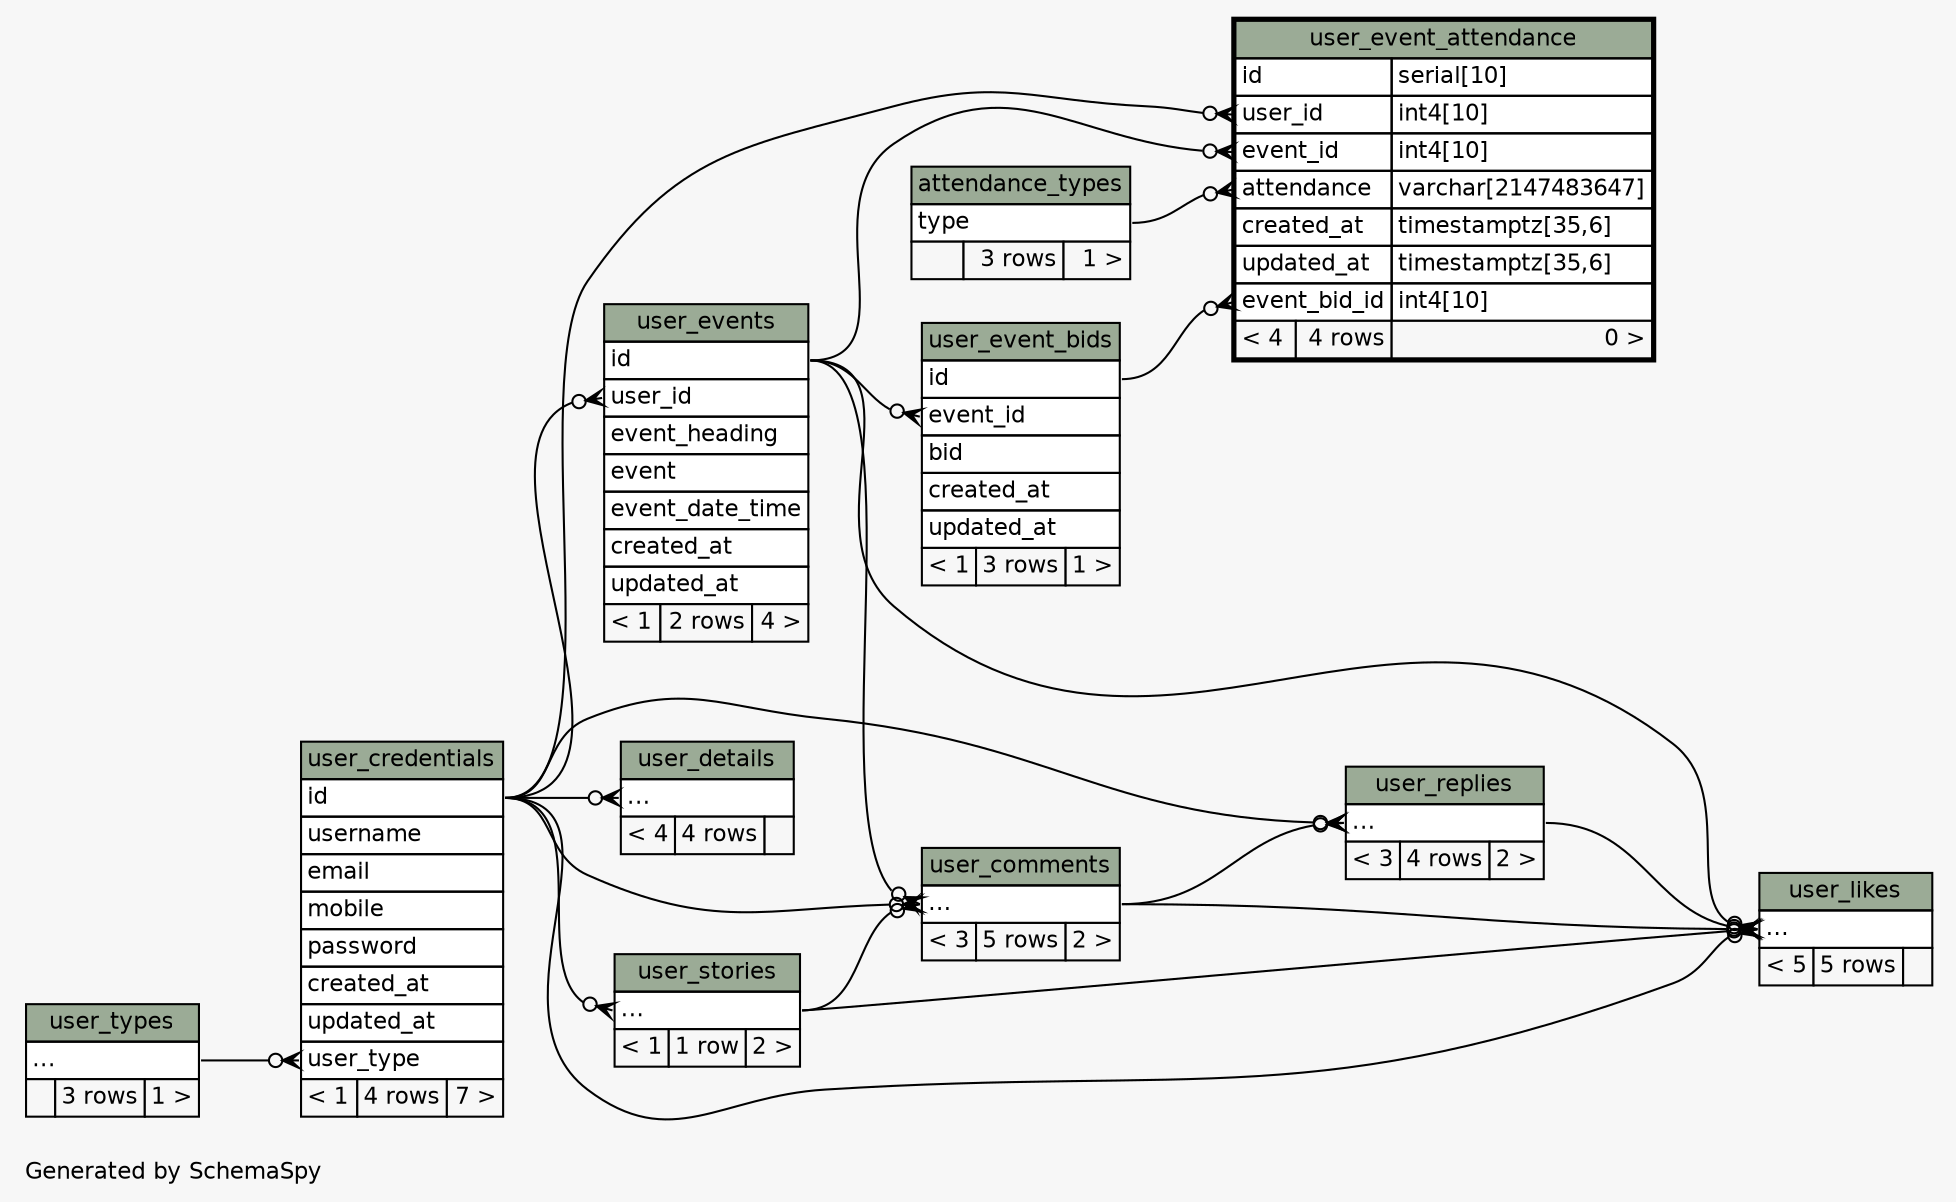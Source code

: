 // dot 2.38.0 on Linux 4.4.0-57-generic
// SchemaSpy rev 590
digraph "twoDegreesRelationshipsDiagram" {
  graph [
    rankdir="RL"
    bgcolor="#f7f7f7"
    label="\nGenerated by SchemaSpy"
    labeljust="l"
    nodesep="0.18"
    ranksep="0.46"
    fontname="Helvetica"
    fontsize="11"
  ];
  node [
    fontname="Helvetica"
    fontsize="11"
    shape="plaintext"
  ];
  edge [
    arrowsize="0.8"
  ];
  "user_comments":"elipses":w -> "user_events":"id":e [arrowhead=none dir=back arrowtail=crowodot];
  "user_comments":"elipses":w -> "user_stories":"elipses":e [arrowhead=none dir=back arrowtail=crowodot];
  "user_comments":"elipses":w -> "user_credentials":"id":e [arrowhead=none dir=back arrowtail=crowodot];
  "user_credentials":"user_type":w -> "user_types":"elipses":e [arrowhead=none dir=back arrowtail=crowodot];
  "user_details":"elipses":w -> "user_credentials":"id":e [arrowhead=none dir=back arrowtail=crowodot];
  "user_event_attendance":"attendance":w -> "attendance_types":"type":e [arrowhead=none dir=back arrowtail=crowodot];
  "user_event_attendance":"event_bid_id":w -> "user_event_bids":"id":e [arrowhead=none dir=back arrowtail=crowodot];
  "user_event_attendance":"event_id":w -> "user_events":"id":e [arrowhead=none dir=back arrowtail=crowodot];
  "user_event_attendance":"user_id":w -> "user_credentials":"id":e [arrowhead=none dir=back arrowtail=crowodot];
  "user_event_bids":"event_id":w -> "user_events":"id":e [arrowhead=none dir=back arrowtail=crowodot];
  "user_events":"user_id":w -> "user_credentials":"id":e [arrowhead=none dir=back arrowtail=crowodot];
  "user_likes":"elipses":w -> "user_comments":"elipses":e [arrowhead=none dir=back arrowtail=crowodot];
  "user_likes":"elipses":w -> "user_events":"id":e [arrowhead=none dir=back arrowtail=crowodot];
  "user_likes":"elipses":w -> "user_replies":"elipses":e [arrowhead=none dir=back arrowtail=crowodot];
  "user_likes":"elipses":w -> "user_stories":"elipses":e [arrowhead=none dir=back arrowtail=crowodot];
  "user_likes":"elipses":w -> "user_credentials":"id":e [arrowhead=none dir=back arrowtail=crowodot];
  "user_replies":"elipses":w -> "user_comments":"elipses":e [arrowhead=none dir=back arrowtail=crowodot];
  "user_replies":"elipses":w -> "user_credentials":"id":e [arrowhead=none dir=back arrowtail=crowodot];
  "user_stories":"elipses":w -> "user_credentials":"id":e [arrowhead=none dir=back arrowtail=crowodot];
  "attendance_types" [
    label=<
    <TABLE BORDER="0" CELLBORDER="1" CELLSPACING="0" BGCOLOR="#ffffff">
      <TR><TD COLSPAN="3" BGCOLOR="#9bab96" ALIGN="CENTER">attendance_types</TD></TR>
      <TR><TD PORT="type" COLSPAN="3" ALIGN="LEFT">type</TD></TR>
      <TR><TD ALIGN="LEFT" BGCOLOR="#f7f7f7">  </TD><TD ALIGN="RIGHT" BGCOLOR="#f7f7f7">3 rows</TD><TD ALIGN="RIGHT" BGCOLOR="#f7f7f7">1 &gt;</TD></TR>
    </TABLE>>
    URL="attendance_types.html"
    tooltip="attendance_types"
  ];
  "user_comments" [
    label=<
    <TABLE BORDER="0" CELLBORDER="1" CELLSPACING="0" BGCOLOR="#ffffff">
      <TR><TD COLSPAN="3" BGCOLOR="#9bab96" ALIGN="CENTER">user_comments</TD></TR>
      <TR><TD PORT="elipses" COLSPAN="3" ALIGN="LEFT">...</TD></TR>
      <TR><TD ALIGN="LEFT" BGCOLOR="#f7f7f7">&lt; 3</TD><TD ALIGN="RIGHT" BGCOLOR="#f7f7f7">5 rows</TD><TD ALIGN="RIGHT" BGCOLOR="#f7f7f7">2 &gt;</TD></TR>
    </TABLE>>
    URL="user_comments.html"
    tooltip="user_comments"
  ];
  "user_credentials" [
    label=<
    <TABLE BORDER="0" CELLBORDER="1" CELLSPACING="0" BGCOLOR="#ffffff">
      <TR><TD COLSPAN="3" BGCOLOR="#9bab96" ALIGN="CENTER">user_credentials</TD></TR>
      <TR><TD PORT="id" COLSPAN="3" ALIGN="LEFT">id</TD></TR>
      <TR><TD PORT="username" COLSPAN="3" ALIGN="LEFT">username</TD></TR>
      <TR><TD PORT="email" COLSPAN="3" ALIGN="LEFT">email</TD></TR>
      <TR><TD PORT="mobile" COLSPAN="3" ALIGN="LEFT">mobile</TD></TR>
      <TR><TD PORT="password" COLSPAN="3" ALIGN="LEFT">password</TD></TR>
      <TR><TD PORT="created_at" COLSPAN="3" ALIGN="LEFT">created_at</TD></TR>
      <TR><TD PORT="updated_at" COLSPAN="3" ALIGN="LEFT">updated_at</TD></TR>
      <TR><TD PORT="user_type" COLSPAN="3" ALIGN="LEFT">user_type</TD></TR>
      <TR><TD ALIGN="LEFT" BGCOLOR="#f7f7f7">&lt; 1</TD><TD ALIGN="RIGHT" BGCOLOR="#f7f7f7">4 rows</TD><TD ALIGN="RIGHT" BGCOLOR="#f7f7f7">7 &gt;</TD></TR>
    </TABLE>>
    URL="user_credentials.html"
    tooltip="user_credentials"
  ];
  "user_details" [
    label=<
    <TABLE BORDER="0" CELLBORDER="1" CELLSPACING="0" BGCOLOR="#ffffff">
      <TR><TD COLSPAN="3" BGCOLOR="#9bab96" ALIGN="CENTER">user_details</TD></TR>
      <TR><TD PORT="elipses" COLSPAN="3" ALIGN="LEFT">...</TD></TR>
      <TR><TD ALIGN="LEFT" BGCOLOR="#f7f7f7">&lt; 4</TD><TD ALIGN="RIGHT" BGCOLOR="#f7f7f7">4 rows</TD><TD ALIGN="RIGHT" BGCOLOR="#f7f7f7">  </TD></TR>
    </TABLE>>
    URL="user_details.html"
    tooltip="user_details"
  ];
  "user_event_attendance" [
    label=<
    <TABLE BORDER="2" CELLBORDER="1" CELLSPACING="0" BGCOLOR="#ffffff">
      <TR><TD COLSPAN="3" BGCOLOR="#9bab96" ALIGN="CENTER">user_event_attendance</TD></TR>
      <TR><TD PORT="id" COLSPAN="2" ALIGN="LEFT">id</TD><TD PORT="id.type" ALIGN="LEFT">serial[10]</TD></TR>
      <TR><TD PORT="user_id" COLSPAN="2" ALIGN="LEFT">user_id</TD><TD PORT="user_id.type" ALIGN="LEFT">int4[10]</TD></TR>
      <TR><TD PORT="event_id" COLSPAN="2" ALIGN="LEFT">event_id</TD><TD PORT="event_id.type" ALIGN="LEFT">int4[10]</TD></TR>
      <TR><TD PORT="attendance" COLSPAN="2" ALIGN="LEFT">attendance</TD><TD PORT="attendance.type" ALIGN="LEFT">varchar[2147483647]</TD></TR>
      <TR><TD PORT="created_at" COLSPAN="2" ALIGN="LEFT">created_at</TD><TD PORT="created_at.type" ALIGN="LEFT">timestamptz[35,6]</TD></TR>
      <TR><TD PORT="updated_at" COLSPAN="2" ALIGN="LEFT">updated_at</TD><TD PORT="updated_at.type" ALIGN="LEFT">timestamptz[35,6]</TD></TR>
      <TR><TD PORT="event_bid_id" COLSPAN="2" ALIGN="LEFT">event_bid_id</TD><TD PORT="event_bid_id.type" ALIGN="LEFT">int4[10]</TD></TR>
      <TR><TD ALIGN="LEFT" BGCOLOR="#f7f7f7">&lt; 4</TD><TD ALIGN="RIGHT" BGCOLOR="#f7f7f7">4 rows</TD><TD ALIGN="RIGHT" BGCOLOR="#f7f7f7">0 &gt;</TD></TR>
    </TABLE>>
    URL="user_event_attendance.html"
    tooltip="user_event_attendance"
  ];
  "user_event_bids" [
    label=<
    <TABLE BORDER="0" CELLBORDER="1" CELLSPACING="0" BGCOLOR="#ffffff">
      <TR><TD COLSPAN="3" BGCOLOR="#9bab96" ALIGN="CENTER">user_event_bids</TD></TR>
      <TR><TD PORT="id" COLSPAN="3" ALIGN="LEFT">id</TD></TR>
      <TR><TD PORT="event_id" COLSPAN="3" ALIGN="LEFT">event_id</TD></TR>
      <TR><TD PORT="bid" COLSPAN="3" ALIGN="LEFT">bid</TD></TR>
      <TR><TD PORT="created_at" COLSPAN="3" ALIGN="LEFT">created_at</TD></TR>
      <TR><TD PORT="updated_at" COLSPAN="3" ALIGN="LEFT">updated_at</TD></TR>
      <TR><TD ALIGN="LEFT" BGCOLOR="#f7f7f7">&lt; 1</TD><TD ALIGN="RIGHT" BGCOLOR="#f7f7f7">3 rows</TD><TD ALIGN="RIGHT" BGCOLOR="#f7f7f7">1 &gt;</TD></TR>
    </TABLE>>
    URL="user_event_bids.html"
    tooltip="user_event_bids"
  ];
  "user_events" [
    label=<
    <TABLE BORDER="0" CELLBORDER="1" CELLSPACING="0" BGCOLOR="#ffffff">
      <TR><TD COLSPAN="3" BGCOLOR="#9bab96" ALIGN="CENTER">user_events</TD></TR>
      <TR><TD PORT="id" COLSPAN="3" ALIGN="LEFT">id</TD></TR>
      <TR><TD PORT="user_id" COLSPAN="3" ALIGN="LEFT">user_id</TD></TR>
      <TR><TD PORT="event_heading" COLSPAN="3" ALIGN="LEFT">event_heading</TD></TR>
      <TR><TD PORT="event" COLSPAN="3" ALIGN="LEFT">event</TD></TR>
      <TR><TD PORT="event_date_time" COLSPAN="3" ALIGN="LEFT">event_date_time</TD></TR>
      <TR><TD PORT="created_at" COLSPAN="3" ALIGN="LEFT">created_at</TD></TR>
      <TR><TD PORT="updated_at" COLSPAN="3" ALIGN="LEFT">updated_at</TD></TR>
      <TR><TD ALIGN="LEFT" BGCOLOR="#f7f7f7">&lt; 1</TD><TD ALIGN="RIGHT" BGCOLOR="#f7f7f7">2 rows</TD><TD ALIGN="RIGHT" BGCOLOR="#f7f7f7">4 &gt;</TD></TR>
    </TABLE>>
    URL="user_events.html"
    tooltip="user_events"
  ];
  "user_likes" [
    label=<
    <TABLE BORDER="0" CELLBORDER="1" CELLSPACING="0" BGCOLOR="#ffffff">
      <TR><TD COLSPAN="3" BGCOLOR="#9bab96" ALIGN="CENTER">user_likes</TD></TR>
      <TR><TD PORT="elipses" COLSPAN="3" ALIGN="LEFT">...</TD></TR>
      <TR><TD ALIGN="LEFT" BGCOLOR="#f7f7f7">&lt; 5</TD><TD ALIGN="RIGHT" BGCOLOR="#f7f7f7">5 rows</TD><TD ALIGN="RIGHT" BGCOLOR="#f7f7f7">  </TD></TR>
    </TABLE>>
    URL="user_likes.html"
    tooltip="user_likes"
  ];
  "user_replies" [
    label=<
    <TABLE BORDER="0" CELLBORDER="1" CELLSPACING="0" BGCOLOR="#ffffff">
      <TR><TD COLSPAN="3" BGCOLOR="#9bab96" ALIGN="CENTER">user_replies</TD></TR>
      <TR><TD PORT="elipses" COLSPAN="3" ALIGN="LEFT">...</TD></TR>
      <TR><TD ALIGN="LEFT" BGCOLOR="#f7f7f7">&lt; 3</TD><TD ALIGN="RIGHT" BGCOLOR="#f7f7f7">4 rows</TD><TD ALIGN="RIGHT" BGCOLOR="#f7f7f7">2 &gt;</TD></TR>
    </TABLE>>
    URL="user_replies.html"
    tooltip="user_replies"
  ];
  "user_stories" [
    label=<
    <TABLE BORDER="0" CELLBORDER="1" CELLSPACING="0" BGCOLOR="#ffffff">
      <TR><TD COLSPAN="3" BGCOLOR="#9bab96" ALIGN="CENTER">user_stories</TD></TR>
      <TR><TD PORT="elipses" COLSPAN="3" ALIGN="LEFT">...</TD></TR>
      <TR><TD ALIGN="LEFT" BGCOLOR="#f7f7f7">&lt; 1</TD><TD ALIGN="RIGHT" BGCOLOR="#f7f7f7">1 row</TD><TD ALIGN="RIGHT" BGCOLOR="#f7f7f7">2 &gt;</TD></TR>
    </TABLE>>
    URL="user_stories.html"
    tooltip="user_stories"
  ];
  "user_types" [
    label=<
    <TABLE BORDER="0" CELLBORDER="1" CELLSPACING="0" BGCOLOR="#ffffff">
      <TR><TD COLSPAN="3" BGCOLOR="#9bab96" ALIGN="CENTER">user_types</TD></TR>
      <TR><TD PORT="elipses" COLSPAN="3" ALIGN="LEFT">...</TD></TR>
      <TR><TD ALIGN="LEFT" BGCOLOR="#f7f7f7">  </TD><TD ALIGN="RIGHT" BGCOLOR="#f7f7f7">3 rows</TD><TD ALIGN="RIGHT" BGCOLOR="#f7f7f7">1 &gt;</TD></TR>
    </TABLE>>
    URL="user_types.html"
    tooltip="user_types"
  ];
}
